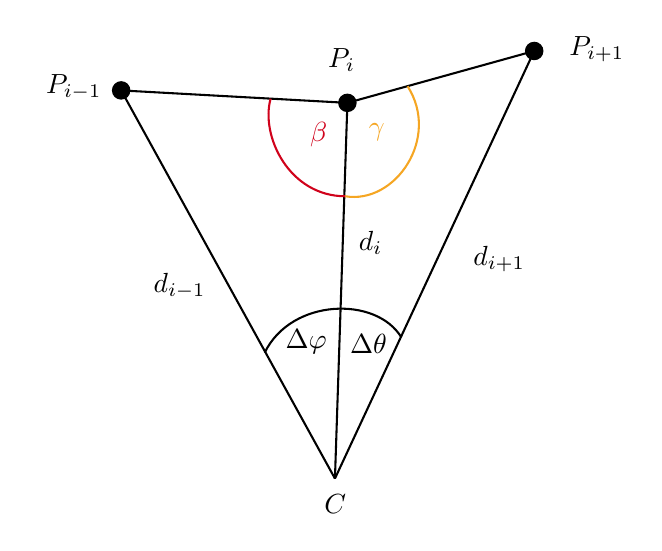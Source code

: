 \tikzset{every picture/.style={line width=0.75pt}} %set default line width to 0.75pt        

\begin{tikzpicture}[x=0.75pt,y=0.75pt,yscale=-1,xscale=1]
%uncomment if require: \path (0,252.25); %set diagram left start at 0, and has height of 252.25

%Straight Lines [id:da05017383740499093] 
\draw    (46.83,26.67) -- (149.83,213.67) ;


%Straight Lines [id:da6895513561877372] 
\draw    (155.83,32.67) -- (149.83,213.67) ;


%Curve Lines [id:da10253757735662583] 
\draw [color={rgb, 255:red, 0; green, 0; blue, 0 }  ,draw opacity=1 ]   (116,153) .. controls (128.83,126.67) and (169.83,125.67) .. (181.83,145.67) ;


%Straight Lines [id:da3851492122035306] 
\draw    (46.83,26.67) -- (155.83,32.67) ;


%Curve Lines [id:da7052636563383052] 
\draw [color={rgb, 255:red, 208; green, 2; blue, 27 }  ,draw opacity=1 ]   (118.83,30.67) .. controls (113.83,48.67) and (127.83,77.67) .. (154.83,77.67) ;


%Shape: Circle [id:dp08101382020617043] 
\draw  [fill={rgb, 255:red, 0; green, 0; blue, 0 }  ,fill opacity=1 ] (151.88,32.67) .. controls (151.88,30.49) and (153.65,28.72) .. (155.83,28.72) .. controls (158.01,28.72) and (159.78,30.49) .. (159.78,32.67) .. controls (159.78,34.85) and (158.01,36.62) .. (155.83,36.62) .. controls (153.65,36.62) and (151.88,34.85) .. (151.88,32.67) -- cycle ;
%Shape: Circle [id:dp7397482298206297] 
\draw  [fill={rgb, 255:red, 0; green, 0; blue, 0 }  ,fill opacity=1 ] (42.88,26.67) .. controls (42.88,24.49) and (44.65,22.72) .. (46.83,22.72) .. controls (49.01,22.72) and (50.78,24.49) .. (50.78,26.67) .. controls (50.78,28.85) and (49.01,30.62) .. (46.83,30.62) .. controls (44.65,30.62) and (42.88,28.85) .. (42.88,26.67) -- cycle ;
%Shape: Circle [id:dp7936487176657823] 
\draw  [fill={rgb, 255:red, 0; green, 0; blue, 0 }  ,fill opacity=1 ] (241.88,7.67) .. controls (241.88,5.49) and (243.65,3.72) .. (245.83,3.72) .. controls (248.01,3.72) and (249.78,5.49) .. (249.78,7.67) .. controls (249.78,9.85) and (248.01,11.62) .. (245.83,11.62) .. controls (243.65,11.62) and (241.88,9.85) .. (241.88,7.67) -- cycle ;
%Straight Lines [id:da7225304487809803] 
\draw    (245.83,7.67) -- (149.83,213.67) ;


%Straight Lines [id:da15289701870660388] 
\draw    (155.83,32.67) -- (245.83,7.67) ;


%Curve Lines [id:da9153553751002029] 
\draw [color={rgb, 255:red, 245; green, 166; blue, 35 }  ,draw opacity=1 ]   (154.83,77.67) .. controls (178.83,81.67) and (200.83,49.67) .. (184.83,24.67) ;



% Text Node
\draw (136,148) node [color={rgb, 255:red, 0; green, 0; blue, 0 }  ,opacity=1 ] [align=left] {$\displaystyle \Delta $$\displaystyle \varphi $};
% Text Node
\draw (142,48) node [color={rgb, 255:red, 208; green, 2; blue, 27 }  ,opacity=1 ] [align=left] {$\displaystyle \beta $};
% Text Node
\draw (167,100) node  [align=left] {$\displaystyle d_{i}$};
% Text Node
\draw (75,121) node  [align=left] {$\displaystyle d_{i-1}$};
% Text Node
\draw (153,12) node  [align=left] {$\displaystyle P_{i}$};
% Text Node
\draw (24,25) node  [align=left] {$\displaystyle P_{i-1}$};
% Text Node
\draw (150,226) node  [align=left] {$\displaystyle C$};
% Text Node
\draw (276,7) node  [align=left] {$\displaystyle P_{i+1}$};
% Text Node
\draw (229,108) node  [align=left] {$\displaystyle d_{i+1}$};
% Text Node
\draw (170,47) node  [align=left] {$\displaystyle \textcolor[rgb]{0.96,0.65,0.14}{\gamma }$};
% Text Node
\draw (166,149) node [color={rgb, 255:red, 0; green, 0; blue, 0 }  ,opacity=1 ] [align=left] {$\displaystyle \Delta $$\displaystyle \theta $};


\end{tikzpicture}
